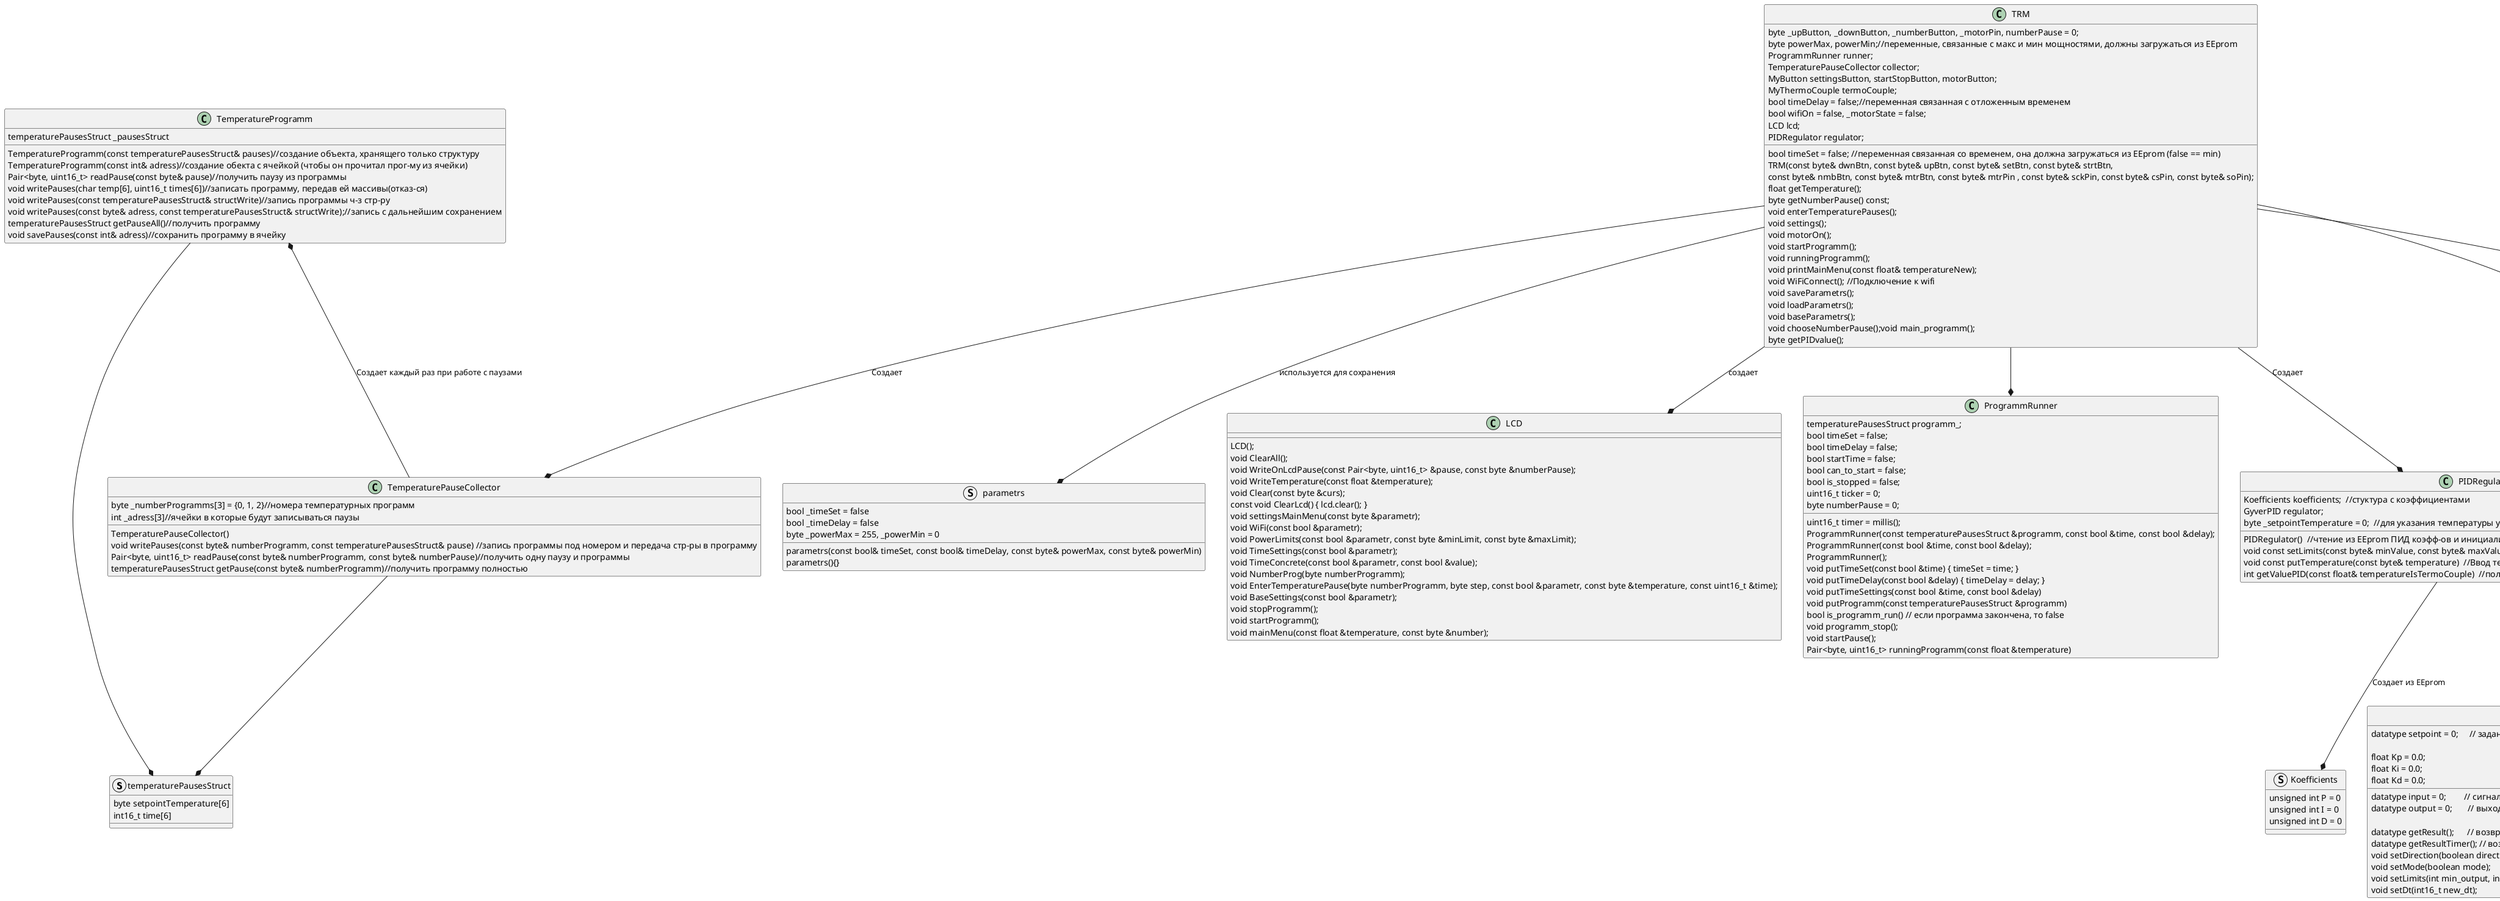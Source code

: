 @startuml Diagramm
struct temperaturePausesStruct{
    byte setpointTemperature[6]
    int16_t time[6]
}

struct parametrs{
    parametrs(const bool& timeSet, const bool& timeDelay, const byte& powerMax, const byte& powerMin)
    parametrs(){}
    bool _timeSet = false
    bool _timeDelay = false
    byte _powerMax = 255, _powerMin = 0
}

class LCD{
    LCD();
    void ClearAll();
    void WriteOnLcdPause(const Pair<byte, uint16_t> &pause, const byte &numberPause);
    void WriteTemperature(const float &temperature);
    void Clear(const byte &curs);
    const void ClearLcd() { lcd.clear(); }
    void settingsMainMenu(const byte &parametr);
    void WiFi(const bool &parametr);
    void PowerLimits(const bool &parametr, const byte &minLimit, const byte &maxLimit);
    void TimeSettings(const bool &parametr);
    void TimeConcrete(const bool &parametr, const bool &value);
    void NumberProg(byte numberProgramm);
    void EnterTemperaturePause(byte numberProgramm, byte step, const bool &parametr, const byte &temperature, const uint16_t &time);
    void BaseSettings(const bool &parametr);
    void stopProgramm();
    void startProgramm();
    void mainMenu(const float &temperature, const byte &number);
}

class TRM{
    byte _upButton, _downButton, _numberButton, _motorPin, numberPause = 0;
    byte powerMax, powerMin;//переменные, связанные с макс и мин мощностями, должны загружаться из EEprom
    ProgrammRunner runner;
    TemperaturePauseCollector collector;
    MyButton settingsButton, startStopButton, motorButton;
    MyThermoCouple termoCouple;
    bool timeSet = false; //переменная связанная со временем, она должна загружаться из EEprom (false == min)
    bool timeDelay = false;//переменная связанная с отложенным временем
    bool wifiOn = false, _motorState = false;
    LCD lcd;
    PIDRegulator regulator;
    TRM(const byte& dwnBtn, const byte& upBtn, const byte& setBtn, const byte& strtBtn,
        const byte& nmbBtn, const byte& mtrBtn, const byte& mtrPin , const byte& sckPin, const byte& csPin, const byte& soPin);
    float getTemperature();
    byte getNumberPause() const;
    void enterTemperaturePauses();
    void settings();
    void motorOn();
    void startProgramm();
    void runningProgramm();
    void printMainMenu(const float& temperatureNew);
    void WiFiConnect(); //Подключение к wifi
    void saveParametrs();
    void loadParametrs();
    void baseParametrs();
    void chooseNumberPause();void main_programm();
    byte getPIDvalue();
}

class TemperatureProgramm{
    temperaturePausesStruct _pausesStruct
    TemperatureProgramm(const temperaturePausesStruct& pauses)//создание объекта, хранящего только структуру
    TemperatureProgramm(const int& adress)//создание обекта с ячейкой (чтобы он прочитал прог-му из ячейки)
    Pair<byte, uint16_t> readPause(const byte& pause)//получить паузу из программы
    void writePauses(char temp[6], uint16_t times[6])//записать программу, передав ей массивы(отказ-ся)
    void writePauses(const temperaturePausesStruct& structWrite)//запись программы ч-з стр-ру
    void writePauses(const byte& adress, const temperaturePausesStruct& structWrite);//запись с дальнейшим сохранением
    temperaturePausesStruct getPauseAll()//получить программу
    void savePauses(const int& adress)//сохранить программу в ячейку
}

class TemperaturePauseCollector{
    byte _numberProgramms[3] = {0, 1, 2}//номера температурных программ
    int _adress[3]//ячейки в которые будут записываться паузы
    TemperaturePauseCollector()
    void writePauses(const byte& numberProgramm, const temperaturePausesStruct& pause) //запись программы под номером и передача стр-ры в программу
    Pair<byte, uint16_t> readPause(const byte& numberProgramm, const byte& numberPause)//получить одну паузу и программы
    temperaturePausesStruct getPause(const byte& numberProgramm)//получить программу полностью
}

class ProgrammRunner{
    temperaturePausesStruct programm_;
    bool timeSet = false;
    bool timeDelay = false;
    bool startTime = false;
    bool can_to_start = false;
    bool is_stopped = false;
    uint16_t timer = millis();
    uint16_t ticker = 0;
    byte numberPause = 0;
    ProgrammRunner(const temperaturePausesStruct &programm, const bool &time, const bool &delay);
    ProgrammRunner(const bool &time, const bool &delay);
    ProgrammRunner();
    void putTimeSet(const bool &time) { timeSet = time; }
    void putTimeDelay(const bool &delay) { timeDelay = delay; }
    void putTimeSettings(const bool &time, const bool &delay)
    void putProgramm(const temperaturePausesStruct &programm)
    bool is_programm_run() // если программа закончена, то false
    void programm_stop();
    void startPause();
    Pair<byte, uint16_t> runningProgramm(const float &temperature)
}


struct Koefficients{
    unsigned int P = 0
    unsigned int I = 0
    unsigned int D = 0
}

class PIDRegulator{
    Koefficients koefficients;  //стуктура с коэффициентами
    GyverPID regulator;
    byte _setpointTemperature = 0;  //для указания температуры уставки
    PIDRegulator()  //чтение из EEprom ПИД коэфф-ов и инициализация ПИД регулятора Gyver
    void const setLimits(const byte& minValue, const byte& maxValue) //установка лимитов
    void const putTemperature(const byte& temperature)  //Ввод температуры уставки
    int getValuePID(const float& temperatureIsTermoCouple)  //получение результата после передачи температуры
}



class GyverPID{
    datatype setpoint = 0;     // заданная величина, которую должен поддерживать регулятор
    datatype input = 0;        // сигнал с датчика (например температура, которую мы регулируем)
    datatype output = 0;       // выход с регулятора на управляющее устройство (например величина ШИМ или угол поворота серво)

    datatype getResult();      // возвращает новое значение при вызове (если используем свой таймер с периодом dt!)
    datatype getResultTimer(); // возвращает новое значение не ранее, чем через dt миллисекунд (встроенный таймер с периодом dt)
    void setDirection(boolean direction);    // направление регулирования: NORMAL (0) или REVERSE (1)
    void setMode(boolean mode);              // режим: работа по входной ошибке ON_ERROR (0) или по изменению ON_RATE (1)
    void setLimits(int min_output, int max_output);    // лимит выходной величины (например для ШИМ ставим 0-255)
    void setDt(int16_t new_dt);              // установка времени дискретизации (для getResultTimer)
    float Kp = 0.0;
    float Ki = 0.0;
    float Kd = 0.0;
}

class MyButton{
    bool _flag = false;
    byte _pin;
    uint32_t _tmr = 0;
    MyButton(const byte &pin);
    MyButton(){}
    void ini(const byte &pin);
    bool Clicked();
    bool Pressed();
}

class MyThermoCouple{
    byte _sck, _so, _cs;
    uint8_t spiread(void);
    uint32_t _tmr = millis;
    MyThermoCouple();
    void ini(byte SCK, byte CS, byte SO);
    float readCelsius();
    float readFarenheit();
}
TRM--*ProgrammRunner
TRM--*LCD : создает
TRM --* PIDRegulator : Создает
TRM --* parametrs : используется для сохранения
TemperaturePauseCollector --* temperaturePausesStruct
TemperatureProgramm --* temperaturePausesStruct
PIDRegulator --* Koefficients : Создает из EEprom
PIDRegulator --* GyverPID : Создает для расчетов
TRM--*MyButton : Создает (up, down, number, start/stop, motor)
TRM--*MyThermoCouple : Создает
TRM--*TemperaturePauseCollector: Создает
TemperatureProgramm *--TemperaturePauseCollector:Создает каждый раз при работе с паузами
@enduml